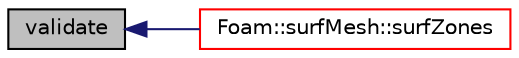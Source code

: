digraph "validate"
{
  bgcolor="transparent";
  edge [fontname="Helvetica",fontsize="10",labelfontname="Helvetica",labelfontsize="10"];
  node [fontname="Helvetica",fontsize="10",shape=record];
  rankdir="LR";
  Node1 [label="validate",height=0.2,width=0.4,color="black", fillcolor="grey75", style="filled", fontcolor="black"];
  Node1 -> Node2 [dir="back",color="midnightblue",fontsize="10",style="solid",fontname="Helvetica"];
  Node2 [label="Foam::surfMesh::surfZones",height=0.2,width=0.4,color="red",URL="$a02594.html#aef9df095e77cb940ecee0f94f7c7c905",tooltip="Return surface zones. "];
}
